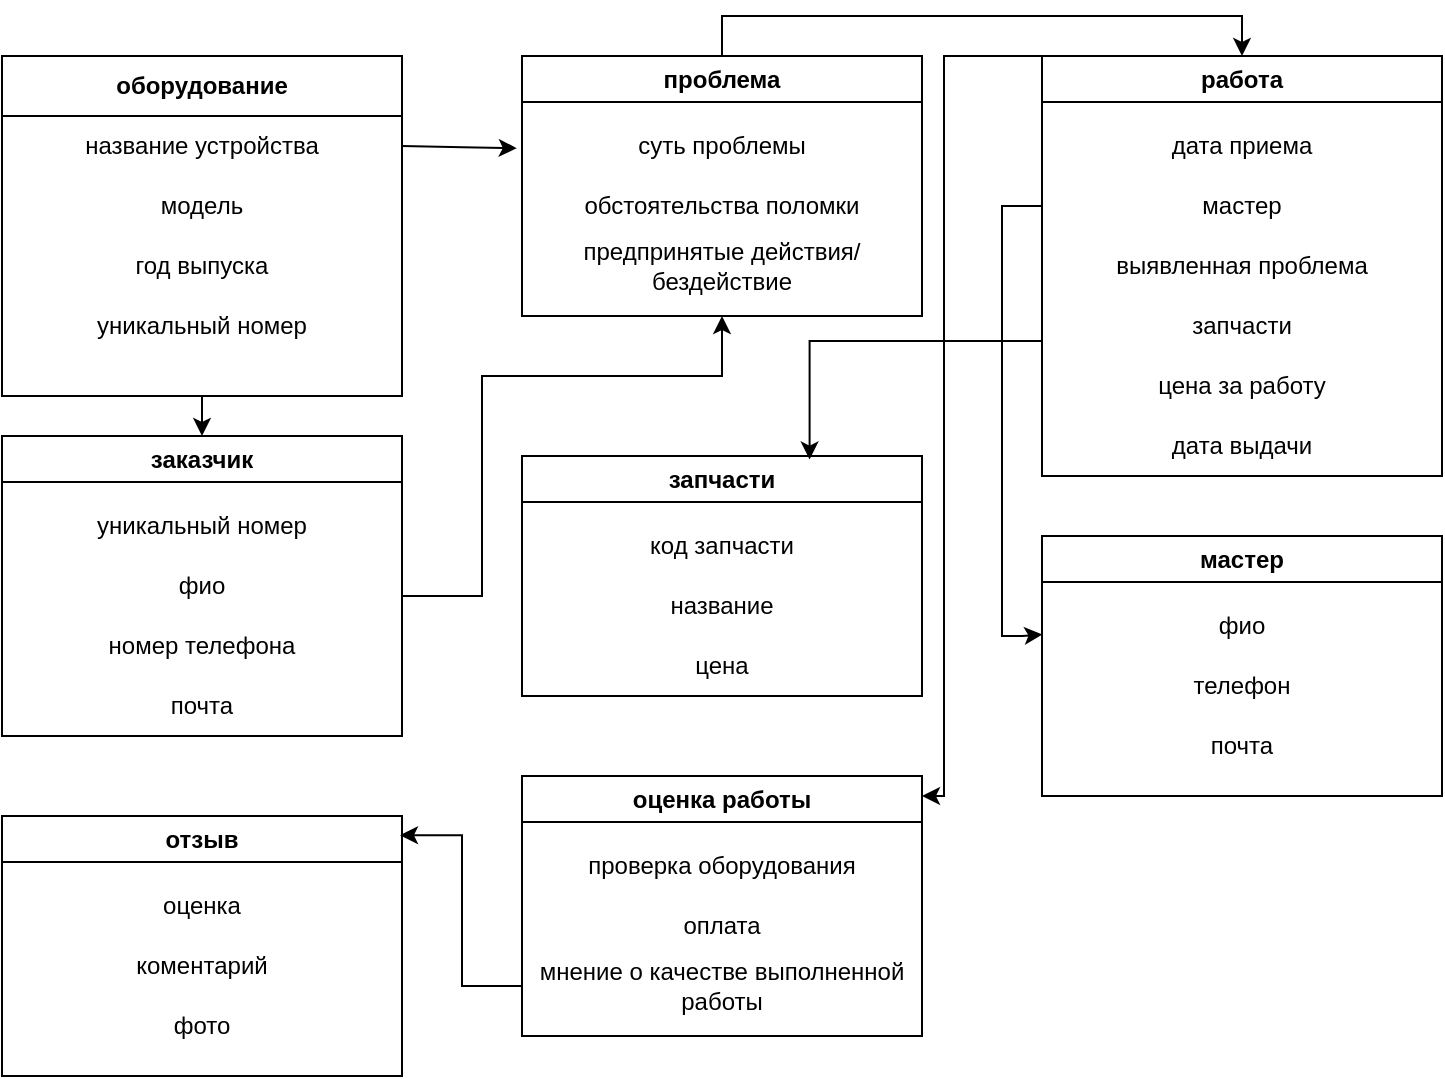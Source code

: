 <mxfile version="24.7.8">
  <diagram id="R2lEEEUBdFMjLlhIrx00" name="Page-1">
    <mxGraphModel dx="1122" dy="786" grid="1" gridSize="10" guides="1" tooltips="1" connect="1" arrows="1" fold="1" page="1" pageScale="1" pageWidth="850" pageHeight="1100" math="0" shadow="0" extFonts="Permanent Marker^https://fonts.googleapis.com/css?family=Permanent+Marker">
      <root>
        <mxCell id="0" />
        <mxCell id="1" parent="0" />
        <mxCell id="bbDzwCTZTn9h2maOUNWn-24" value="" style="shape=partialRectangle;overflow=hidden;connectable=0;fillColor=none;top=0;left=0;bottom=0;right=0;" parent="1" vertex="1">
          <mxGeometry x="425" y="460" width="30" height="30" as="geometry">
            <mxRectangle width="30" height="30" as="alternateBounds" />
          </mxGeometry>
        </mxCell>
        <mxCell id="oXn5AiuXJWCbsud0Uurb-14" style="rounded=0;orthogonalLoop=1;jettySize=auto;html=1;exitX=0.5;exitY=1;exitDx=0;exitDy=0;endArrow=classic;endFill=1;" edge="1" parent="1" source="oXn5AiuXJWCbsud0Uurb-1" target="oXn5AiuXJWCbsud0Uurb-7">
          <mxGeometry relative="1" as="geometry" />
        </mxCell>
        <mxCell id="oXn5AiuXJWCbsud0Uurb-1" value="оборудование" style="swimlane;whiteSpace=wrap;html=1;startSize=30;" vertex="1" parent="1">
          <mxGeometry x="80" y="120" width="200" height="170" as="geometry">
            <mxRectangle x="80" y="120" width="120" height="30" as="alternateBounds" />
          </mxGeometry>
        </mxCell>
        <mxCell id="oXn5AiuXJWCbsud0Uurb-4" value="название устройства&lt;span style=&quot;color: rgba(0, 0, 0, 0); font-family: monospace; font-size: 0px; text-align: start; text-wrap: nowrap;&quot;&gt;%3CmxGraphModel%3E%3Croot%3E%3CmxCell%20id%3D%220%22%2F%3E%3CmxCell%20id%3D%221%22%20parent%3D%220%22%2F%3E%3CmxCell%20id%3D%222%22%20value%3D%22%D0%B8%D0%BD%D0%B2%D0%B5%D0%BD%D1%82%D0%B0%D1%80%D0%BD%D1%8B%D0%B9%20%D0%BD%D0%BE%D0%BC%D0%B5%D1%80%22%20style%3D%22text%3Bhtml%3D1%3Balign%3Dcenter%3BverticalAlign%3Dmiddle%3BwhiteSpace%3Dwrap%3Brounded%3D0%3B%22%20vertex%3D%221%22%20parent%3D%221%22%3E%3CmxGeometry%20x%3D%2280%22%20y%3D%22150%22%20width%3D%22200%22%20height%3D%2230%22%20as%3D%22geometry%22%2F%3E%3C%2FmxCell%3E%3C%2Froot%3E%3C%2FmxGraphModel%3E&lt;/span&gt;" style="text;html=1;align=center;verticalAlign=middle;whiteSpace=wrap;rounded=0;" vertex="1" parent="oXn5AiuXJWCbsud0Uurb-1">
          <mxGeometry y="30" width="200" height="30" as="geometry" />
        </mxCell>
        <mxCell id="oXn5AiuXJWCbsud0Uurb-5" value="модель" style="text;html=1;align=center;verticalAlign=middle;whiteSpace=wrap;rounded=0;" vertex="1" parent="oXn5AiuXJWCbsud0Uurb-1">
          <mxGeometry y="60" width="200" height="30" as="geometry" />
        </mxCell>
        <mxCell id="oXn5AiuXJWCbsud0Uurb-6" value="год выпуска" style="text;html=1;align=center;verticalAlign=middle;whiteSpace=wrap;rounded=0;" vertex="1" parent="oXn5AiuXJWCbsud0Uurb-1">
          <mxGeometry y="90" width="200" height="30" as="geometry" />
        </mxCell>
        <mxCell id="oXn5AiuXJWCbsud0Uurb-13" value="уникальный номер" style="text;html=1;align=center;verticalAlign=middle;whiteSpace=wrap;rounded=0;" vertex="1" parent="oXn5AiuXJWCbsud0Uurb-1">
          <mxGeometry y="120" width="200" height="30" as="geometry" />
        </mxCell>
        <mxCell id="oXn5AiuXJWCbsud0Uurb-3" style="edgeStyle=orthogonalEdgeStyle;rounded=0;orthogonalLoop=1;jettySize=auto;html=1;endArrow=classic;endFill=1;entryX=-0.013;entryY=0.537;entryDx=0;entryDy=0;entryPerimeter=0;" edge="1" parent="1" target="oXn5AiuXJWCbsud0Uurb-16">
          <mxGeometry relative="1" as="geometry">
            <mxPoint x="390" y="165" as="targetPoint" />
            <mxPoint x="280" y="165.059" as="sourcePoint" />
          </mxGeometry>
        </mxCell>
        <mxCell id="oXn5AiuXJWCbsud0Uurb-7" value="заказчик" style="swimlane;whiteSpace=wrap;html=1;" vertex="1" parent="1">
          <mxGeometry x="80" y="310" width="200" height="150" as="geometry" />
        </mxCell>
        <mxCell id="oXn5AiuXJWCbsud0Uurb-8" value="уникальный номер" style="text;html=1;align=center;verticalAlign=middle;whiteSpace=wrap;rounded=0;" vertex="1" parent="oXn5AiuXJWCbsud0Uurb-7">
          <mxGeometry y="30" width="200" height="30" as="geometry" />
        </mxCell>
        <mxCell id="oXn5AiuXJWCbsud0Uurb-9" value="номер телефона" style="text;html=1;align=center;verticalAlign=middle;whiteSpace=wrap;rounded=0;" vertex="1" parent="oXn5AiuXJWCbsud0Uurb-7">
          <mxGeometry y="90" width="200" height="30" as="geometry" />
        </mxCell>
        <mxCell id="oXn5AiuXJWCbsud0Uurb-11" value="фио" style="text;html=1;align=center;verticalAlign=middle;whiteSpace=wrap;rounded=0;" vertex="1" parent="oXn5AiuXJWCbsud0Uurb-7">
          <mxGeometry y="60" width="200" height="30" as="geometry" />
        </mxCell>
        <mxCell id="oXn5AiuXJWCbsud0Uurb-12" value="почта" style="text;html=1;align=center;verticalAlign=middle;whiteSpace=wrap;rounded=0;" vertex="1" parent="oXn5AiuXJWCbsud0Uurb-7">
          <mxGeometry y="120" width="200" height="30" as="geometry" />
        </mxCell>
        <mxCell id="oXn5AiuXJWCbsud0Uurb-58" style="edgeStyle=orthogonalEdgeStyle;rounded=0;orthogonalLoop=1;jettySize=auto;html=1;exitX=0.5;exitY=0;exitDx=0;exitDy=0;entryX=0.5;entryY=0;entryDx=0;entryDy=0;" edge="1" parent="1" source="oXn5AiuXJWCbsud0Uurb-15" target="oXn5AiuXJWCbsud0Uurb-30">
          <mxGeometry relative="1" as="geometry" />
        </mxCell>
        <mxCell id="oXn5AiuXJWCbsud0Uurb-15" value="проблема" style="swimlane;whiteSpace=wrap;html=1;" vertex="1" parent="1">
          <mxGeometry x="340" y="120" width="200" height="130" as="geometry" />
        </mxCell>
        <mxCell id="oXn5AiuXJWCbsud0Uurb-16" value="суть проблемы" style="text;html=1;align=center;verticalAlign=middle;whiteSpace=wrap;rounded=0;" vertex="1" parent="oXn5AiuXJWCbsud0Uurb-15">
          <mxGeometry y="30" width="200" height="30" as="geometry" />
        </mxCell>
        <mxCell id="oXn5AiuXJWCbsud0Uurb-18" value="обстоятельства поломки" style="text;html=1;align=center;verticalAlign=middle;whiteSpace=wrap;rounded=0;" vertex="1" parent="oXn5AiuXJWCbsud0Uurb-15">
          <mxGeometry y="60" width="200" height="30" as="geometry" />
        </mxCell>
        <mxCell id="oXn5AiuXJWCbsud0Uurb-19" value="предпринятые действия/бездействие" style="text;html=1;align=center;verticalAlign=middle;whiteSpace=wrap;rounded=0;" vertex="1" parent="oXn5AiuXJWCbsud0Uurb-15">
          <mxGeometry y="90" width="200" height="30" as="geometry" />
        </mxCell>
        <mxCell id="oXn5AiuXJWCbsud0Uurb-20" style="edgeStyle=orthogonalEdgeStyle;rounded=0;orthogonalLoop=1;jettySize=auto;html=1;entryX=0.5;entryY=1;entryDx=0;entryDy=0;endArrow=classic;endFill=1;" edge="1" parent="1" source="oXn5AiuXJWCbsud0Uurb-11" target="oXn5AiuXJWCbsud0Uurb-15">
          <mxGeometry relative="1" as="geometry">
            <Array as="points">
              <mxPoint x="320" y="390" />
              <mxPoint x="320" y="280" />
              <mxPoint x="440" y="280" />
            </Array>
          </mxGeometry>
        </mxCell>
        <mxCell id="oXn5AiuXJWCbsud0Uurb-67" style="edgeStyle=orthogonalEdgeStyle;rounded=0;orthogonalLoop=1;jettySize=auto;html=1;exitX=0;exitY=0;exitDx=0;exitDy=0;" edge="1" parent="1" source="oXn5AiuXJWCbsud0Uurb-30" target="oXn5AiuXJWCbsud0Uurb-59">
          <mxGeometry relative="1" as="geometry">
            <mxPoint x="550.0" y="490" as="targetPoint" />
            <Array as="points">
              <mxPoint x="551" y="120" />
              <mxPoint x="551" y="490" />
            </Array>
          </mxGeometry>
        </mxCell>
        <mxCell id="oXn5AiuXJWCbsud0Uurb-30" value="работа" style="swimlane;whiteSpace=wrap;html=1;" vertex="1" parent="1">
          <mxGeometry x="600" y="120" width="200" height="210" as="geometry" />
        </mxCell>
        <mxCell id="oXn5AiuXJWCbsud0Uurb-42" value="дата приема" style="text;html=1;align=center;verticalAlign=middle;whiteSpace=wrap;rounded=0;" vertex="1" parent="oXn5AiuXJWCbsud0Uurb-30">
          <mxGeometry y="30" width="200" height="30" as="geometry" />
        </mxCell>
        <mxCell id="oXn5AiuXJWCbsud0Uurb-43" value="мастер" style="text;html=1;align=center;verticalAlign=middle;whiteSpace=wrap;rounded=0;" vertex="1" parent="oXn5AiuXJWCbsud0Uurb-30">
          <mxGeometry y="60" width="200" height="30" as="geometry" />
        </mxCell>
        <mxCell id="oXn5AiuXJWCbsud0Uurb-44" value="выявленная проблема" style="text;html=1;align=center;verticalAlign=middle;whiteSpace=wrap;rounded=0;" vertex="1" parent="oXn5AiuXJWCbsud0Uurb-30">
          <mxGeometry y="90" width="200" height="30" as="geometry" />
        </mxCell>
        <mxCell id="oXn5AiuXJWCbsud0Uurb-45" value="запчасти" style="text;html=1;align=center;verticalAlign=middle;whiteSpace=wrap;rounded=0;" vertex="1" parent="oXn5AiuXJWCbsud0Uurb-30">
          <mxGeometry y="120" width="200" height="30" as="geometry" />
        </mxCell>
        <mxCell id="oXn5AiuXJWCbsud0Uurb-46" value="цена за работу" style="text;html=1;align=center;verticalAlign=middle;whiteSpace=wrap;rounded=0;" vertex="1" parent="oXn5AiuXJWCbsud0Uurb-30">
          <mxGeometry y="150" width="200" height="30" as="geometry" />
        </mxCell>
        <mxCell id="oXn5AiuXJWCbsud0Uurb-47" value="дата выдачи" style="text;html=1;align=center;verticalAlign=middle;whiteSpace=wrap;rounded=0;" vertex="1" parent="oXn5AiuXJWCbsud0Uurb-30">
          <mxGeometry y="180" width="200" height="30" as="geometry" />
        </mxCell>
        <mxCell id="oXn5AiuXJWCbsud0Uurb-48" value="мастер" style="swimlane;whiteSpace=wrap;html=1;" vertex="1" parent="1">
          <mxGeometry x="600" y="360" width="200" height="130" as="geometry" />
        </mxCell>
        <mxCell id="oXn5AiuXJWCbsud0Uurb-49" value="фио" style="text;html=1;align=center;verticalAlign=middle;whiteSpace=wrap;rounded=0;" vertex="1" parent="oXn5AiuXJWCbsud0Uurb-48">
          <mxGeometry y="30" width="200" height="30" as="geometry" />
        </mxCell>
        <mxCell id="oXn5AiuXJWCbsud0Uurb-50" value="телефон" style="text;html=1;align=center;verticalAlign=middle;whiteSpace=wrap;rounded=0;" vertex="1" parent="oXn5AiuXJWCbsud0Uurb-48">
          <mxGeometry y="60" width="200" height="30" as="geometry" />
        </mxCell>
        <mxCell id="oXn5AiuXJWCbsud0Uurb-51" value="почта" style="text;html=1;align=center;verticalAlign=middle;whiteSpace=wrap;rounded=0;" vertex="1" parent="oXn5AiuXJWCbsud0Uurb-48">
          <mxGeometry y="90" width="200" height="30" as="geometry" />
        </mxCell>
        <mxCell id="oXn5AiuXJWCbsud0Uurb-52" value="запчасти" style="swimlane;whiteSpace=wrap;html=1;" vertex="1" parent="1">
          <mxGeometry x="340" y="320" width="200" height="120" as="geometry" />
        </mxCell>
        <mxCell id="oXn5AiuXJWCbsud0Uurb-53" value="код запчасти" style="text;html=1;align=center;verticalAlign=middle;whiteSpace=wrap;rounded=0;" vertex="1" parent="oXn5AiuXJWCbsud0Uurb-52">
          <mxGeometry y="30" width="200" height="30" as="geometry" />
        </mxCell>
        <mxCell id="oXn5AiuXJWCbsud0Uurb-54" value="название" style="text;html=1;align=center;verticalAlign=middle;whiteSpace=wrap;rounded=0;" vertex="1" parent="oXn5AiuXJWCbsud0Uurb-52">
          <mxGeometry y="60" width="200" height="30" as="geometry" />
        </mxCell>
        <mxCell id="oXn5AiuXJWCbsud0Uurb-55" value="цена" style="text;html=1;align=center;verticalAlign=middle;whiteSpace=wrap;rounded=0;" vertex="1" parent="oXn5AiuXJWCbsud0Uurb-52">
          <mxGeometry y="90" width="200" height="30" as="geometry" />
        </mxCell>
        <mxCell id="oXn5AiuXJWCbsud0Uurb-56" style="edgeStyle=orthogonalEdgeStyle;rounded=0;orthogonalLoop=1;jettySize=auto;html=1;exitX=0;exitY=0.5;exitDx=0;exitDy=0;entryX=0.001;entryY=0.64;entryDx=0;entryDy=0;entryPerimeter=0;" edge="1" parent="1" source="oXn5AiuXJWCbsud0Uurb-43" target="oXn5AiuXJWCbsud0Uurb-49">
          <mxGeometry relative="1" as="geometry">
            <mxPoint x="590.0" y="370" as="targetPoint" />
            <Array as="points">
              <mxPoint x="580" y="195" />
              <mxPoint x="580" y="410" />
              <mxPoint x="590" y="410" />
            </Array>
          </mxGeometry>
        </mxCell>
        <mxCell id="oXn5AiuXJWCbsud0Uurb-57" style="edgeStyle=orthogonalEdgeStyle;rounded=0;orthogonalLoop=1;jettySize=auto;html=1;exitX=0;exitY=0.75;exitDx=0;exitDy=0;entryX=0.719;entryY=0.015;entryDx=0;entryDy=0;entryPerimeter=0;" edge="1" parent="1" source="oXn5AiuXJWCbsud0Uurb-45" target="oXn5AiuXJWCbsud0Uurb-52">
          <mxGeometry relative="1" as="geometry" />
        </mxCell>
        <mxCell id="oXn5AiuXJWCbsud0Uurb-59" value="оценка работы" style="swimlane;whiteSpace=wrap;html=1;" vertex="1" parent="1">
          <mxGeometry x="340" y="480" width="200" height="130" as="geometry" />
        </mxCell>
        <mxCell id="oXn5AiuXJWCbsud0Uurb-60" value="проверка оборудования" style="text;html=1;align=center;verticalAlign=middle;whiteSpace=wrap;rounded=0;" vertex="1" parent="oXn5AiuXJWCbsud0Uurb-59">
          <mxGeometry y="30" width="200" height="30" as="geometry" />
        </mxCell>
        <mxCell id="oXn5AiuXJWCbsud0Uurb-61" value="оплата" style="text;html=1;align=center;verticalAlign=middle;whiteSpace=wrap;rounded=0;" vertex="1" parent="oXn5AiuXJWCbsud0Uurb-59">
          <mxGeometry y="60" width="200" height="30" as="geometry" />
        </mxCell>
        <mxCell id="oXn5AiuXJWCbsud0Uurb-62" value="мнение о качестве выполненной работы" style="text;html=1;align=center;verticalAlign=middle;whiteSpace=wrap;rounded=0;" vertex="1" parent="oXn5AiuXJWCbsud0Uurb-59">
          <mxGeometry y="90" width="200" height="30" as="geometry" />
        </mxCell>
        <mxCell id="oXn5AiuXJWCbsud0Uurb-63" value="отзыв" style="swimlane;whiteSpace=wrap;html=1;" vertex="1" parent="1">
          <mxGeometry x="80" y="500" width="200" height="130" as="geometry" />
        </mxCell>
        <mxCell id="oXn5AiuXJWCbsud0Uurb-64" value="оценка" style="text;html=1;align=center;verticalAlign=middle;whiteSpace=wrap;rounded=0;" vertex="1" parent="oXn5AiuXJWCbsud0Uurb-63">
          <mxGeometry y="30" width="200" height="30" as="geometry" />
        </mxCell>
        <mxCell id="oXn5AiuXJWCbsud0Uurb-65" value="коментарий" style="text;html=1;align=center;verticalAlign=middle;whiteSpace=wrap;rounded=0;" vertex="1" parent="oXn5AiuXJWCbsud0Uurb-63">
          <mxGeometry y="60" width="200" height="30" as="geometry" />
        </mxCell>
        <mxCell id="oXn5AiuXJWCbsud0Uurb-66" value="фото" style="text;html=1;align=center;verticalAlign=middle;whiteSpace=wrap;rounded=0;" vertex="1" parent="oXn5AiuXJWCbsud0Uurb-63">
          <mxGeometry y="90" width="200" height="30" as="geometry" />
        </mxCell>
        <mxCell id="oXn5AiuXJWCbsud0Uurb-68" style="edgeStyle=orthogonalEdgeStyle;rounded=0;orthogonalLoop=1;jettySize=auto;html=1;entryX=0.995;entryY=0.074;entryDx=0;entryDy=0;entryPerimeter=0;" edge="1" parent="1" source="oXn5AiuXJWCbsud0Uurb-62" target="oXn5AiuXJWCbsud0Uurb-63">
          <mxGeometry relative="1" as="geometry" />
        </mxCell>
      </root>
    </mxGraphModel>
  </diagram>
</mxfile>
